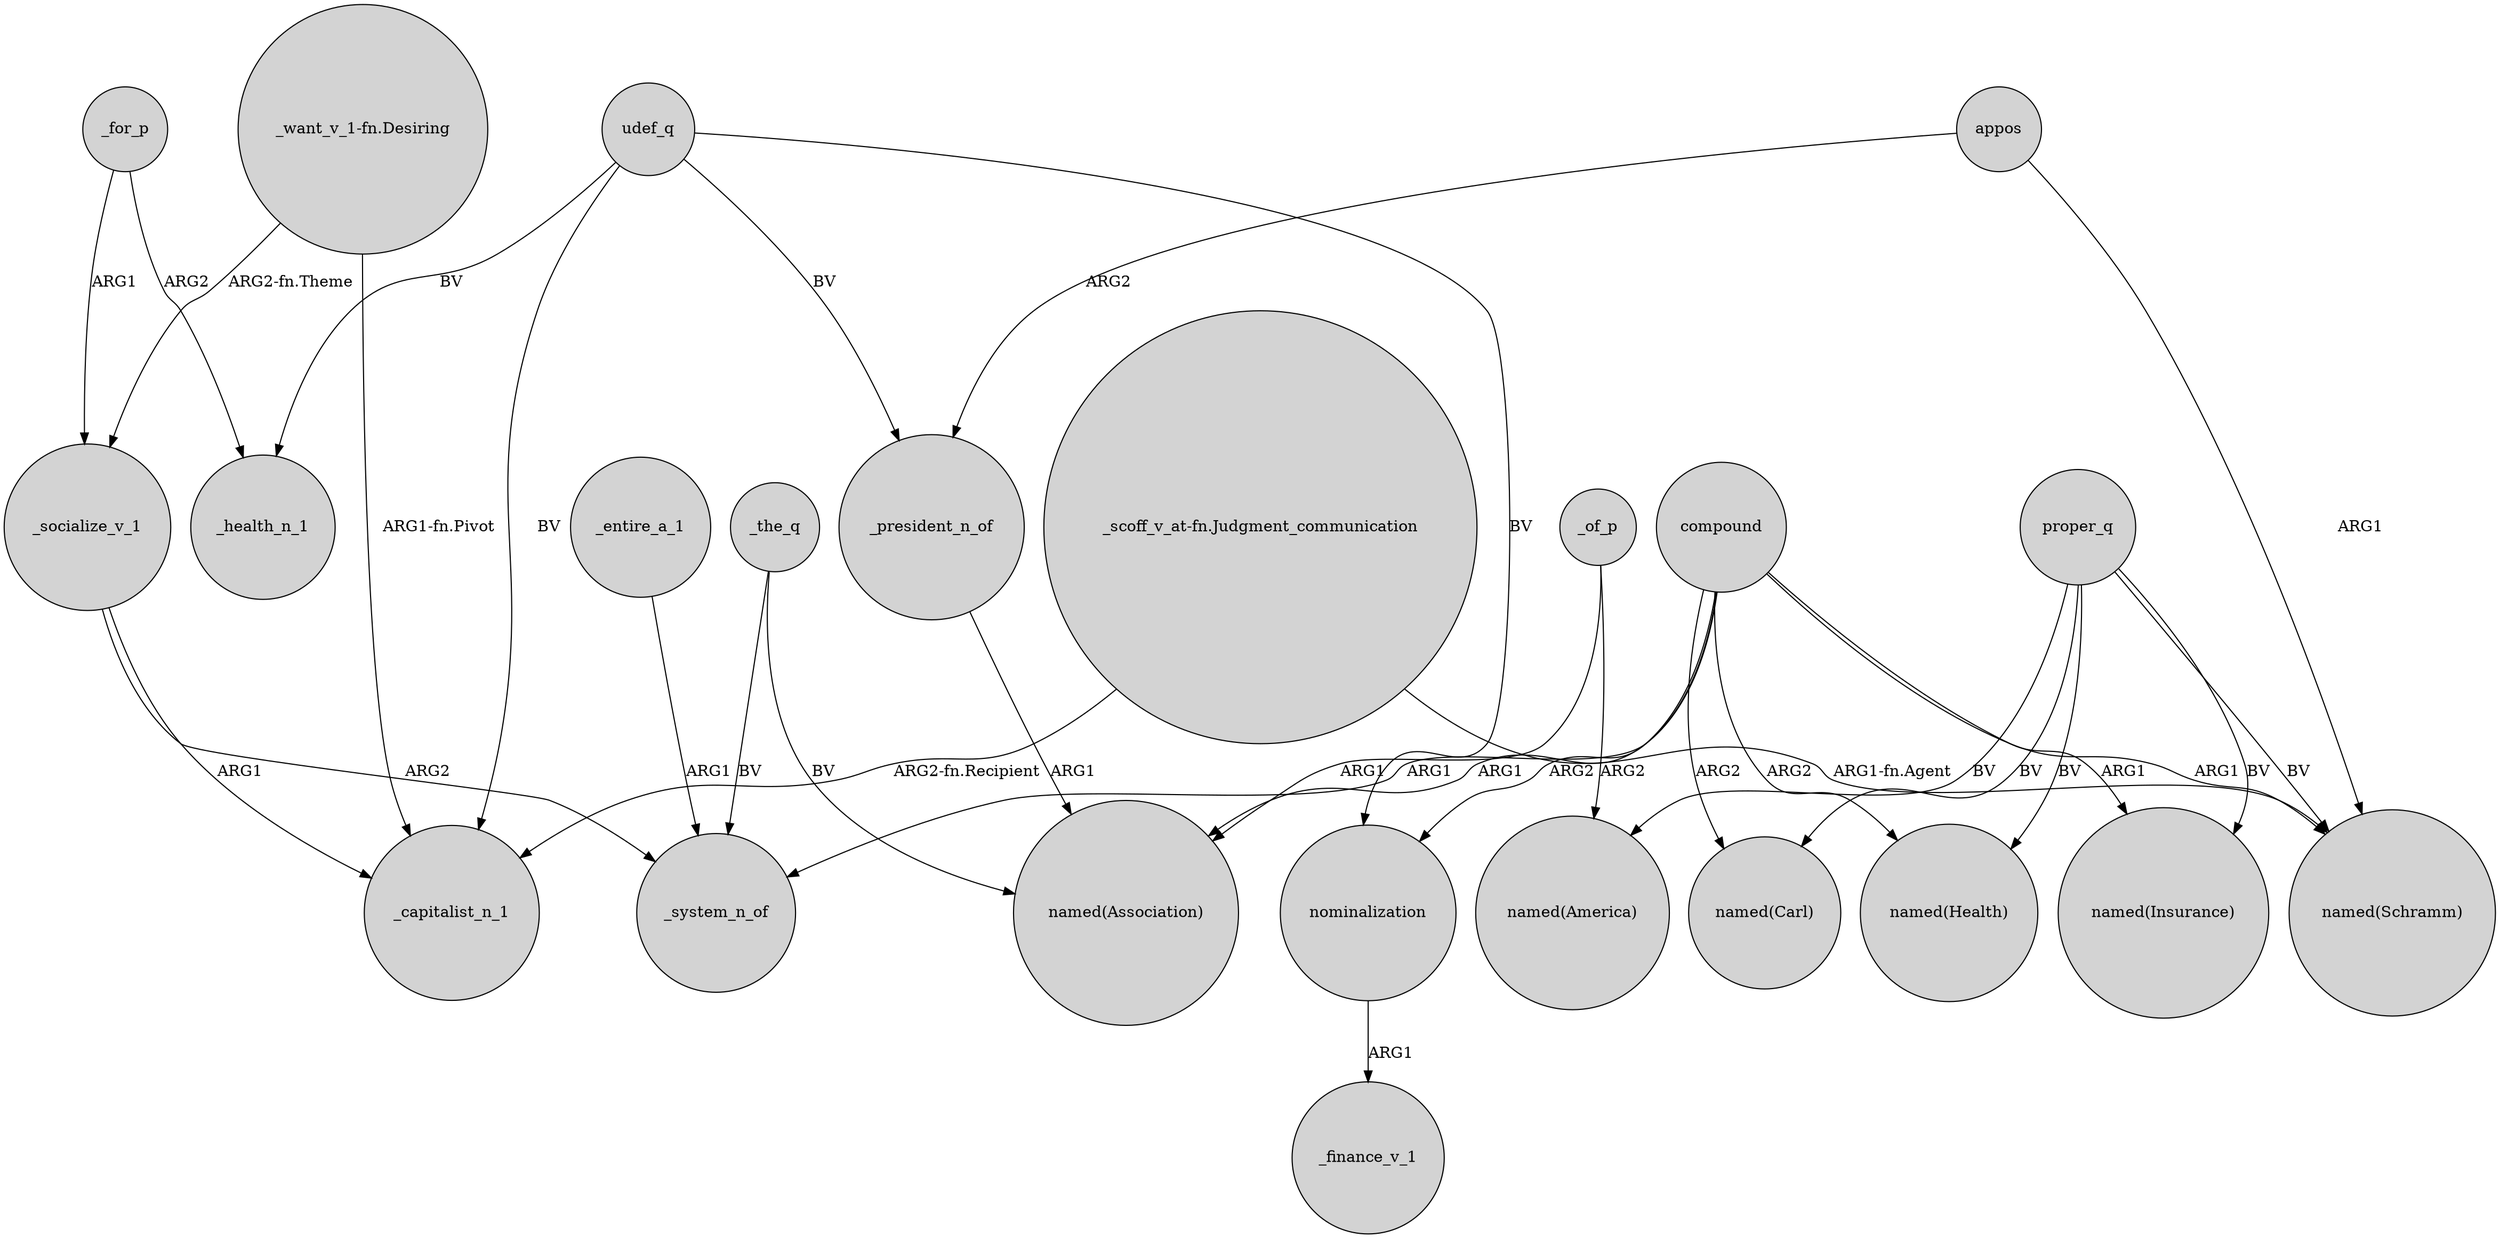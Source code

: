 digraph {
	node [shape=circle style=filled]
	_for_p -> _socialize_v_1 [label=ARG1]
	_socialize_v_1 -> _capitalist_n_1 [label=ARG1]
	udef_q -> _capitalist_n_1 [label=BV]
	compound -> _system_n_of [label=ARG1]
	proper_q -> "named(Carl)" [label=BV]
	"_want_v_1-fn.Desiring" -> _socialize_v_1 [label="ARG2-fn.Theme"]
	_entire_a_1 -> _system_n_of [label=ARG1]
	proper_q -> "named(Health)" [label=BV]
	appos -> "named(Schramm)" [label=ARG1]
	compound -> nominalization [label=ARG2]
	_of_p -> "named(America)" [label=ARG2]
	compound -> "named(Carl)" [label=ARG2]
	nominalization -> _finance_v_1 [label=ARG1]
	"_scoff_v_at-fn.Judgment_communication" -> "named(Schramm)" [label="ARG1-fn.Agent"]
	_of_p -> "named(Association)" [label=ARG1]
	compound -> "named(Health)" [label=ARG2]
	compound -> "named(Schramm)" [label=ARG1]
	"_scoff_v_at-fn.Judgment_communication" -> _capitalist_n_1 [label="ARG2-fn.Recipient"]
	appos -> _president_n_of [label=ARG2]
	"_want_v_1-fn.Desiring" -> _capitalist_n_1 [label="ARG1-fn.Pivot"]
	udef_q -> _president_n_of [label=BV]
	udef_q -> _health_n_1 [label=BV]
	_socialize_v_1 -> _system_n_of [label=ARG2]
	proper_q -> "named(Schramm)" [label=BV]
	_for_p -> _health_n_1 [label=ARG2]
	udef_q -> nominalization [label=BV]
	proper_q -> "named(Insurance)" [label=BV]
	_the_q -> "named(Association)" [label=BV]
	_the_q -> _system_n_of [label=BV]
	compound -> "named(Insurance)" [label=ARG1]
	compound -> "named(Association)" [label=ARG1]
	_president_n_of -> "named(Association)" [label=ARG1]
	proper_q -> "named(America)" [label=BV]
}
